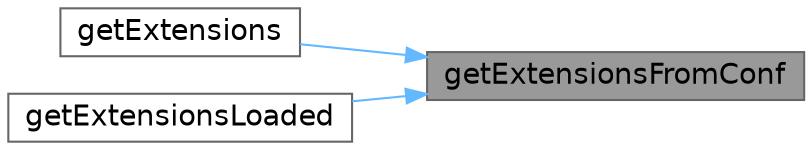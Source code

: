 digraph "getExtensionsFromConf"
{
 // LATEX_PDF_SIZE
  bgcolor="transparent";
  edge [fontname=Helvetica,fontsize=14,labelfontname=Helvetica,labelfontsize=14];
  node [fontname=Helvetica,fontsize=14,shape=box,height=0.2,width=0.4];
  rankdir="RL";
  Node1 [id="Node000001",label="getExtensionsFromConf",height=0.2,width=0.4,color="gray40", fillcolor="grey60", style="filled", fontcolor="black",tooltip=" "];
  Node1 -> Node2 [id="edge1_Node000001_Node000002",dir="back",color="steelblue1",style="solid",tooltip=" "];
  Node2 [id="Node000002",label="getExtensions",height=0.2,width=0.4,color="grey40", fillcolor="white", style="filled",URL="$dc/db3/classBinPhp.html#a0bf1cdb692f876fae6acd2bfbb548244",tooltip=" "];
  Node1 -> Node3 [id="edge2_Node000001_Node000003",dir="back",color="steelblue1",style="solid",tooltip=" "];
  Node3 [id="Node000003",label="getExtensionsLoaded",height=0.2,width=0.4,color="grey40", fillcolor="white", style="filled",URL="$dc/db3/classBinPhp.html#adcf0ab259b6b12cfff945eca7a08add9",tooltip=" "];
}

